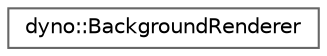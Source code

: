 digraph "Graphical Class Hierarchy"
{
 // LATEX_PDF_SIZE
  bgcolor="transparent";
  edge [fontname=Helvetica,fontsize=10,labelfontname=Helvetica,labelfontsize=10];
  node [fontname=Helvetica,fontsize=10,shape=box,height=0.2,width=0.4];
  rankdir="LR";
  Node0 [id="Node000000",label="dyno::BackgroundRenderer",height=0.2,width=0.4,color="grey40", fillcolor="white", style="filled",URL="$classdyno_1_1_background_renderer.html",tooltip=" "];
}
